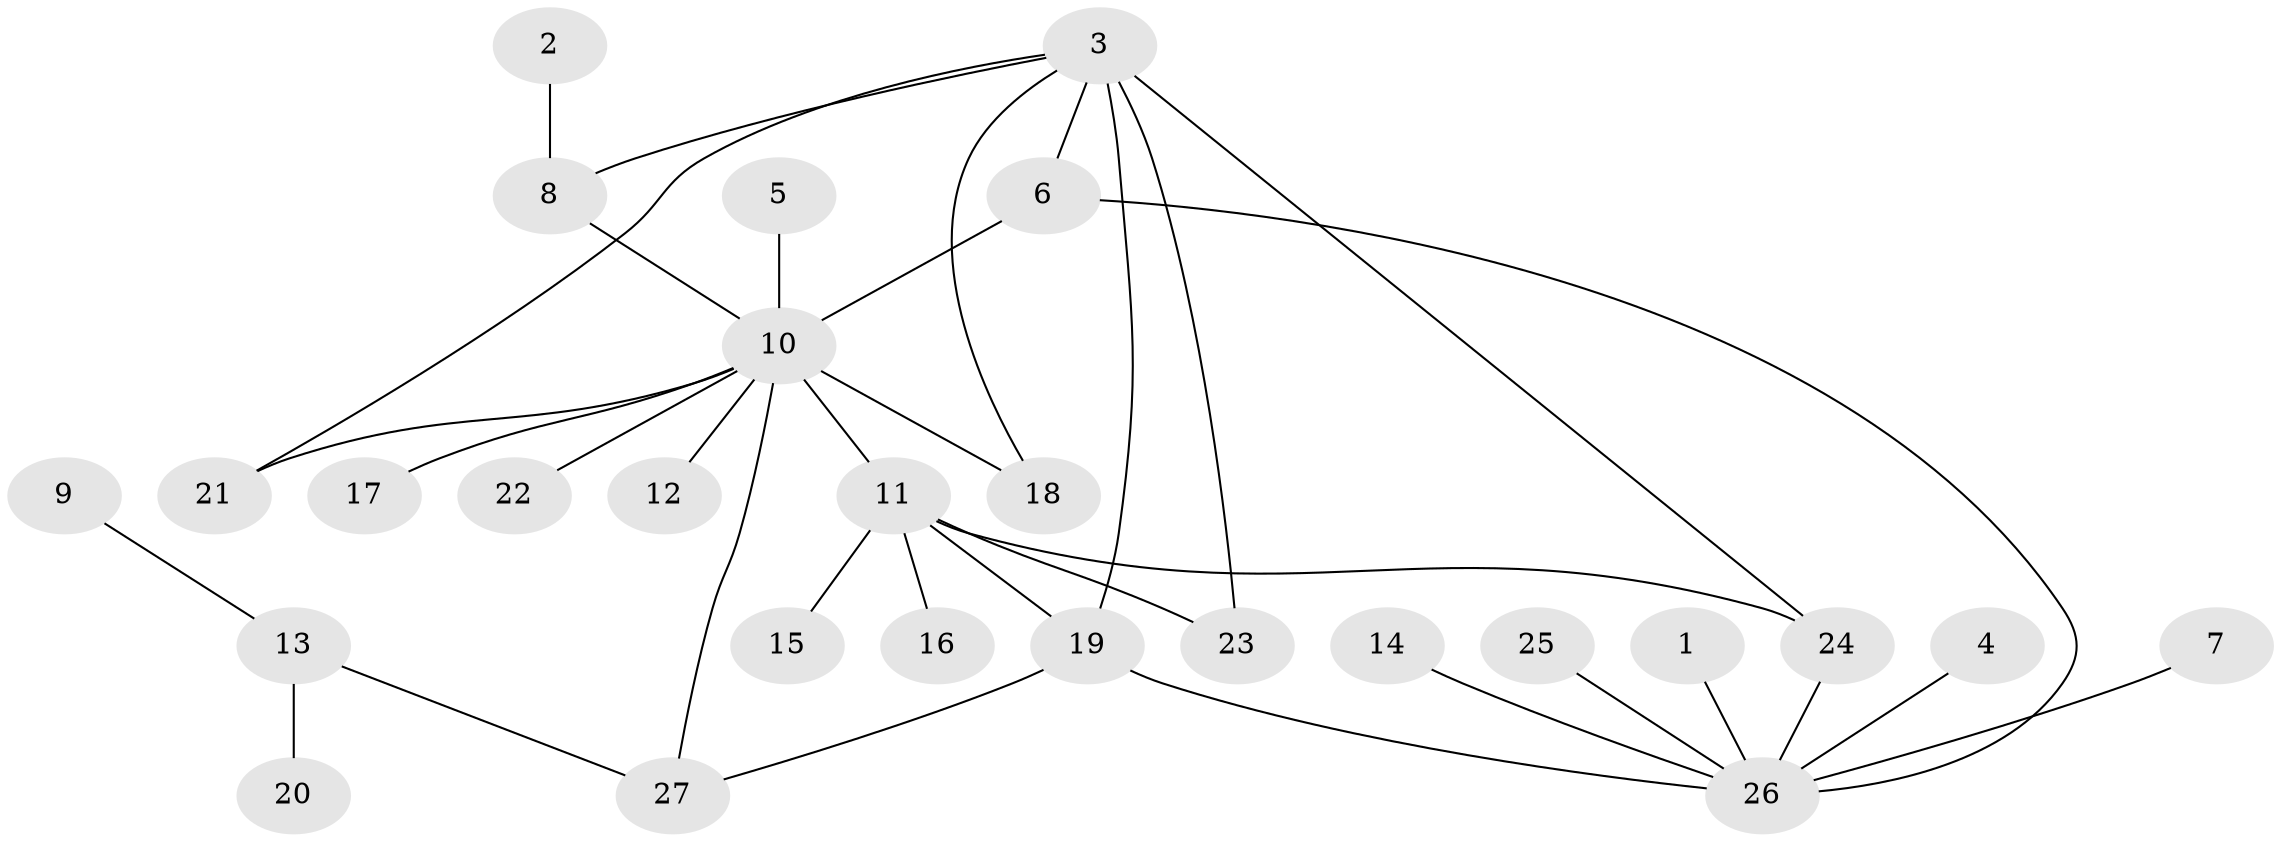 // original degree distribution, {12: 0.018867924528301886, 3: 0.05660377358490566, 6: 0.018867924528301886, 5: 0.05660377358490566, 10: 0.018867924528301886, 4: 0.03773584905660377, 9: 0.018867924528301886, 8: 0.018867924528301886, 1: 0.6226415094339622, 2: 0.1320754716981132}
// Generated by graph-tools (version 1.1) at 2025/02/03/09/25 03:02:34]
// undirected, 27 vertices, 35 edges
graph export_dot {
graph [start="1"]
  node [color=gray90,style=filled];
  1;
  2;
  3;
  4;
  5;
  6;
  7;
  8;
  9;
  10;
  11;
  12;
  13;
  14;
  15;
  16;
  17;
  18;
  19;
  20;
  21;
  22;
  23;
  24;
  25;
  26;
  27;
  1 -- 26 [weight=1.0];
  2 -- 8 [weight=1.0];
  3 -- 6 [weight=1.0];
  3 -- 8 [weight=1.0];
  3 -- 18 [weight=1.0];
  3 -- 19 [weight=2.0];
  3 -- 21 [weight=1.0];
  3 -- 23 [weight=1.0];
  3 -- 24 [weight=1.0];
  4 -- 26 [weight=1.0];
  5 -- 10 [weight=1.0];
  6 -- 10 [weight=1.0];
  6 -- 26 [weight=1.0];
  7 -- 26 [weight=1.0];
  8 -- 10 [weight=1.0];
  9 -- 13 [weight=1.0];
  10 -- 11 [weight=1.0];
  10 -- 12 [weight=1.0];
  10 -- 17 [weight=1.0];
  10 -- 18 [weight=1.0];
  10 -- 21 [weight=1.0];
  10 -- 22 [weight=1.0];
  10 -- 27 [weight=1.0];
  11 -- 15 [weight=1.0];
  11 -- 16 [weight=1.0];
  11 -- 19 [weight=1.0];
  11 -- 23 [weight=1.0];
  11 -- 24 [weight=1.0];
  13 -- 20 [weight=1.0];
  13 -- 27 [weight=1.0];
  14 -- 26 [weight=1.0];
  19 -- 26 [weight=1.0];
  19 -- 27 [weight=1.0];
  24 -- 26 [weight=1.0];
  25 -- 26 [weight=1.0];
}
